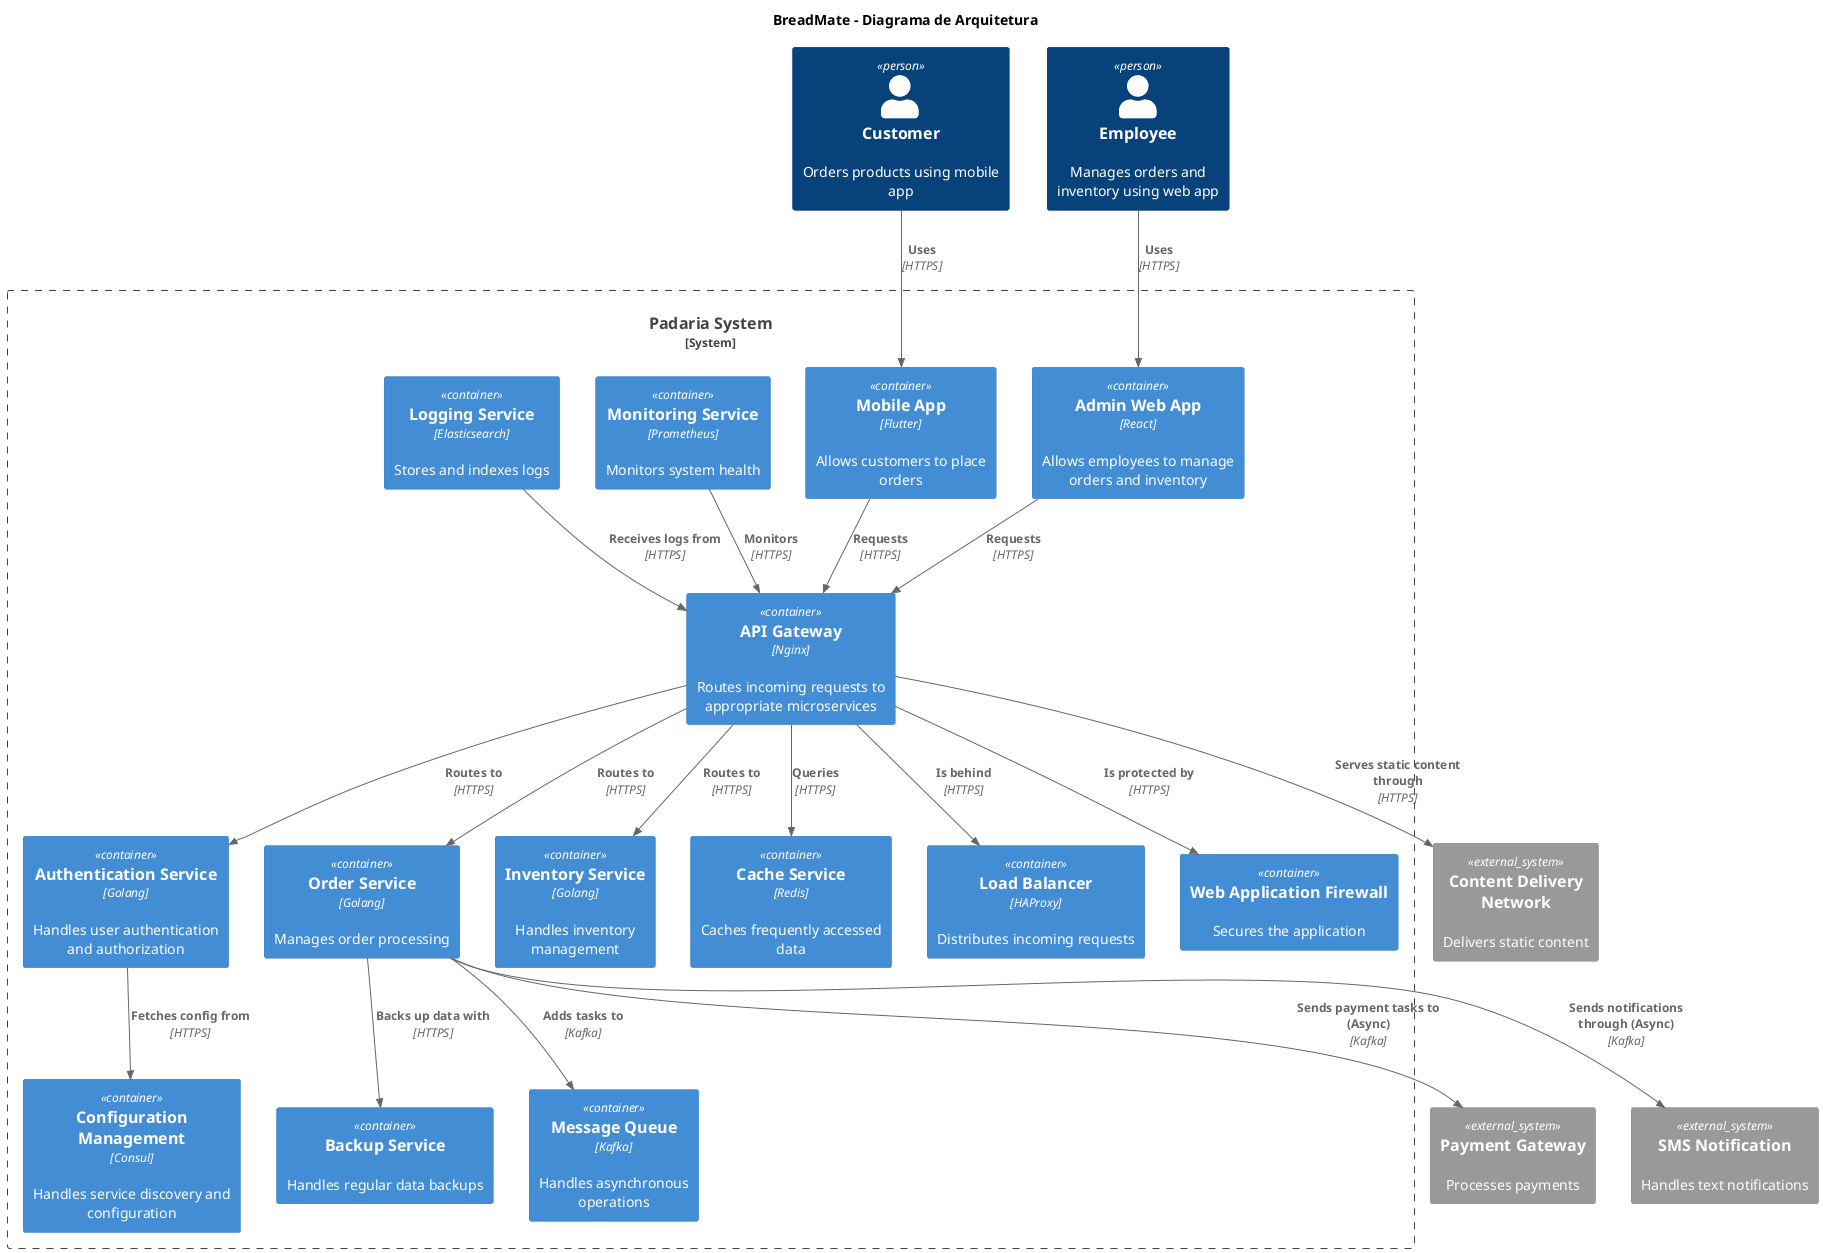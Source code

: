 @startuml BreadMate

title BreadMate - Diagrama de Arquitetura

!include <C4/C4_Container>

Person(customer, "Customer", "Orders products using mobile app")
Person(employee, "Employee", "Manages orders and inventory using web app")

System_Boundary(cxt_padaria, "Padaria System") {
  Container(mobile_app, "Mobile App", "Flutter", "Allows customers to place orders")
  Container(web_app, "Admin Web App", "React", "Allows employees to manage orders and inventory")
  Container(api_gateway, "API Gateway", "Nginx", "Routes incoming requests to appropriate microservices")
  Container(auth_service, "Authentication Service", "Golang", "Handles user authentication and authorization")
  Container(order_service, "Order Service", "Golang", "Manages order processing")
  Container(inventory_service, "Inventory Service", "Golang", "Handles inventory management")
  Container(cache_service, "Cache Service", "Redis", "Caches frequently accessed data")
  Container(message_queue, "Message Queue", "Kafka", "Handles asynchronous operations")
  Container(monitoring_service, "Monitoring Service", "Prometheus", "Monitors system health")
  Container(logging_service, "Logging Service", "Elasticsearch", "Stores and indexes logs")
  Container(load_balancer, "Load Balancer", "HAProxy", "Distributes incoming requests")
  Container(config_management, "Configuration Management", "Consul", "Handles service discovery and configuration")
  Container(backup_service, "Backup Service", "", "Handles regular data backups")
  Container(waf, "Web Application Firewall", "", "Secures the application")
}

System_Ext(payment_gateway, "Payment Gateway", "Processes payments")
System_Ext(sms_service, "SMS Notification", "Handles text notifications")
System_Ext(cdn, "Content Delivery Network", "Delivers static content")

Rel(customer, mobile_app, "Uses", "HTTPS")
Rel(employee, web_app, "Uses", "HTTPS")
Rel(mobile_app, api_gateway, "Requests", "HTTPS")
Rel(web_app, api_gateway, "Requests", "HTTPS")
Rel(api_gateway, auth_service, "Routes to", "HTTPS")
Rel(api_gateway, order_service, "Routes to", "HTTPS")
Rel(api_gateway, inventory_service, "Routes to", "HTTPS")
Rel(api_gateway, cache_service, "Queries", "HTTPS")
Rel(api_gateway, load_balancer, "Is behind", "HTTPS")
Rel(api_gateway, waf, "Is protected by", "HTTPS")
Rel(auth_service, config_management, "Fetches config from", "HTTPS")
Rel(order_service, payment_gateway, "Sends payment tasks to (Async)", "Kafka")
Rel(order_service, message_queue, "Adds tasks to", "Kafka")
Rel(order_service, sms_service, "Sends notifications through (Async)", "Kafka")
Rel(order_service, backup_service, "Backs up data with", "HTTPS")
Rel(monitoring_service, api_gateway, "Monitors", "HTTPS")
Rel(logging_service, api_gateway, "Receives logs from", "HTTPS")
Rel(api_gateway, cdn, "Serves static content through", "HTTPS")

@enduml
